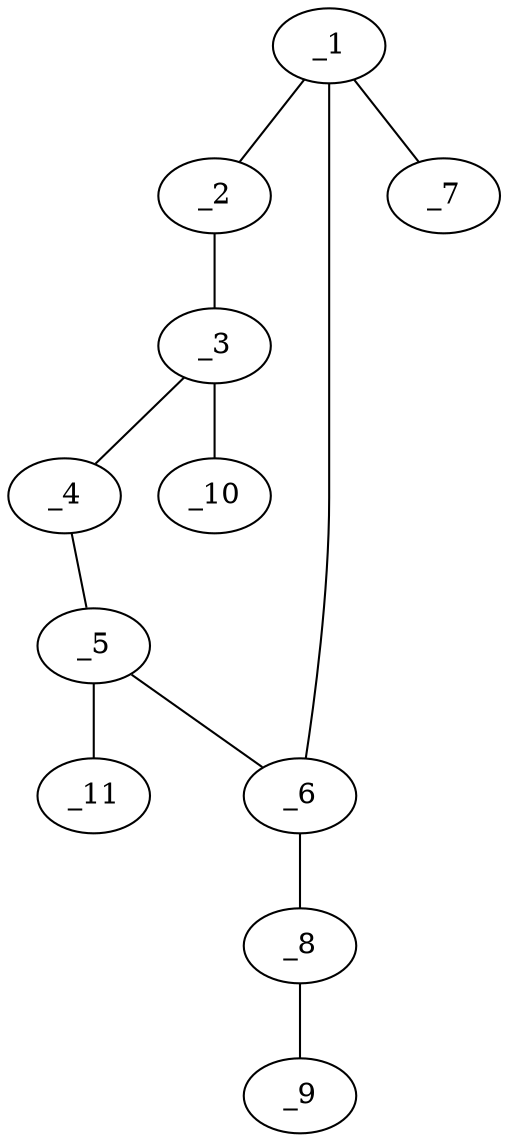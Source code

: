 graph molid608712 {
	_1	 [charge=0,
		chem=1,
		symbol="C  ",
		x="2.866",
		y=0];
	_2	 [charge=0,
		chem=1,
		symbol="C  ",
		x="2.866",
		y="-1"];
	_1 -- _2	 [valence=1];
	_6	 [charge=0,
		chem=1,
		symbol="C  ",
		x="3.7321",
		y="0.5"];
	_1 -- _6	 [valence=1];
	_7	 [charge=0,
		chem=2,
		symbol="O  ",
		x=2,
		y="0.5"];
	_1 -- _7	 [valence=2];
	_3	 [charge=0,
		chem=1,
		symbol="C  ",
		x="3.732",
		y="-1.5"];
	_2 -- _3	 [valence=2];
	_4	 [charge=0,
		chem=5,
		symbol="S  ",
		x="4.5981",
		y="-1"];
	_3 -- _4	 [valence=1];
	_10	 [charge=0,
		chem=1,
		symbol="C  ",
		x="3.732",
		y="-2.5"];
	_3 -- _10	 [valence=1];
	_5	 [charge=0,
		chem=1,
		symbol="C  ",
		x="4.5981",
		y=0];
	_4 -- _5	 [valence=1];
	_5 -- _6	 [valence=2];
	_11	 [charge=0,
		chem=1,
		symbol="C  ",
		x="5.4641",
		y="0.5"];
	_5 -- _11	 [valence=1];
	_8	 [charge=0,
		chem=1,
		symbol="C  ",
		x="3.7321",
		y="1.5"];
	_6 -- _8	 [valence=1];
	_9	 [charge=0,
		chem=4,
		symbol="N  ",
		x="3.7321",
		y="2.5"];
	_8 -- _9	 [valence=3];
}
